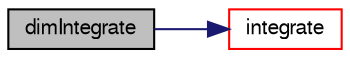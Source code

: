 digraph "dimIntegrate"
{
  bgcolor="transparent";
  edge [fontname="FreeSans",fontsize="10",labelfontname="FreeSans",labelfontsize="10"];
  node [fontname="FreeSans",fontsize="10",shape=record];
  rankdir="LR";
  Node727 [label="dimIntegrate",height=0.2,width=0.4,color="black", fillcolor="grey75", style="filled", fontcolor="black"];
  Node727 -> Node728 [color="midnightblue",fontsize="10",style="solid",fontname="FreeSans"];
  Node728 [label="integrate",height=0.2,width=0.4,color="red",URL="$a27666.html#a37e3cfd56f901dc5a83297cdbba7a742",tooltip="Integrate between two (scalar) values. "];
}
